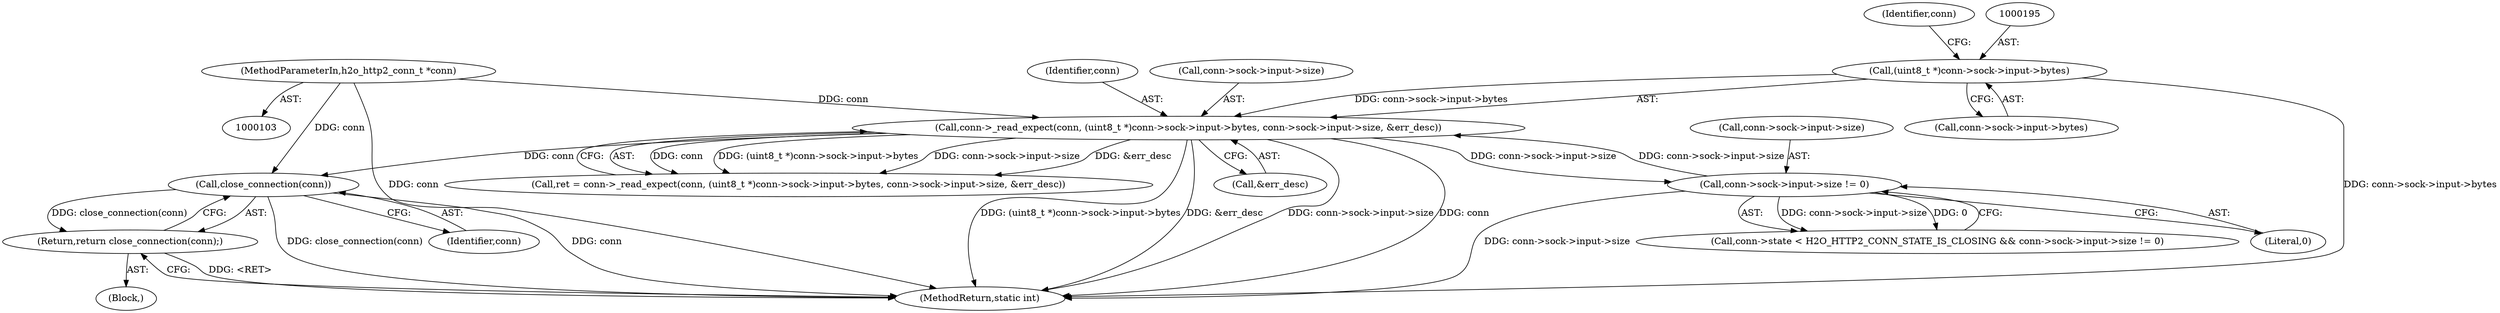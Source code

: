 digraph "0_h2o_1c0808d580da09fdec5a9a74ff09e103ea058dd4_1@API" {
"1000232" [label="(Call,close_connection(conn))"];
"1000192" [label="(Call,conn->_read_expect(conn, (uint8_t *)conn->sock->input->bytes, conn->sock->input->size, &err_desc))"];
"1000104" [label="(MethodParameterIn,h2o_http2_conn_t *conn)"];
"1000194" [label="(Call,(uint8_t *)conn->sock->input->bytes)"];
"1000152" [label="(Call,conn->sock->input->size != 0)"];
"1000231" [label="(Return,return close_connection(conn);)"];
"1000146" [label="(Call,conn->state < H2O_HTTP2_CONN_STATE_IS_CLOSING && conn->sock->input->size != 0)"];
"1000153" [label="(Call,conn->sock->input->size)"];
"1000206" [label="(Identifier,conn)"];
"1000192" [label="(Call,conn->_read_expect(conn, (uint8_t *)conn->sock->input->bytes, conn->sock->input->size, &err_desc))"];
"1000104" [label="(MethodParameterIn,h2o_http2_conn_t *conn)"];
"1000152" [label="(Call,conn->sock->input->size != 0)"];
"1000231" [label="(Return,return close_connection(conn);)"];
"1000196" [label="(Call,conn->sock->input->bytes)"];
"1000210" [label="(Call,&err_desc)"];
"1000160" [label="(Literal,0)"];
"1000190" [label="(Call,ret = conn->_read_expect(conn, (uint8_t *)conn->sock->input->bytes, conn->sock->input->size, &err_desc))"];
"1000267" [label="(MethodReturn,static int)"];
"1000193" [label="(Identifier,conn)"];
"1000232" [label="(Call,close_connection(conn))"];
"1000233" [label="(Identifier,conn)"];
"1000203" [label="(Call,conn->sock->input->size)"];
"1000223" [label="(Block,)"];
"1000194" [label="(Call,(uint8_t *)conn->sock->input->bytes)"];
"1000232" -> "1000231"  [label="AST: "];
"1000232" -> "1000233"  [label="CFG: "];
"1000233" -> "1000232"  [label="AST: "];
"1000231" -> "1000232"  [label="CFG: "];
"1000232" -> "1000267"  [label="DDG: close_connection(conn)"];
"1000232" -> "1000267"  [label="DDG: conn"];
"1000232" -> "1000231"  [label="DDG: close_connection(conn)"];
"1000192" -> "1000232"  [label="DDG: conn"];
"1000104" -> "1000232"  [label="DDG: conn"];
"1000192" -> "1000190"  [label="AST: "];
"1000192" -> "1000210"  [label="CFG: "];
"1000193" -> "1000192"  [label="AST: "];
"1000194" -> "1000192"  [label="AST: "];
"1000203" -> "1000192"  [label="AST: "];
"1000210" -> "1000192"  [label="AST: "];
"1000190" -> "1000192"  [label="CFG: "];
"1000192" -> "1000267"  [label="DDG: (uint8_t *)conn->sock->input->bytes"];
"1000192" -> "1000267"  [label="DDG: &err_desc"];
"1000192" -> "1000267"  [label="DDG: conn->sock->input->size"];
"1000192" -> "1000267"  [label="DDG: conn"];
"1000192" -> "1000152"  [label="DDG: conn->sock->input->size"];
"1000192" -> "1000190"  [label="DDG: conn"];
"1000192" -> "1000190"  [label="DDG: (uint8_t *)conn->sock->input->bytes"];
"1000192" -> "1000190"  [label="DDG: conn->sock->input->size"];
"1000192" -> "1000190"  [label="DDG: &err_desc"];
"1000104" -> "1000192"  [label="DDG: conn"];
"1000194" -> "1000192"  [label="DDG: conn->sock->input->bytes"];
"1000152" -> "1000192"  [label="DDG: conn->sock->input->size"];
"1000104" -> "1000103"  [label="AST: "];
"1000104" -> "1000267"  [label="DDG: conn"];
"1000194" -> "1000196"  [label="CFG: "];
"1000195" -> "1000194"  [label="AST: "];
"1000196" -> "1000194"  [label="AST: "];
"1000206" -> "1000194"  [label="CFG: "];
"1000194" -> "1000267"  [label="DDG: conn->sock->input->bytes"];
"1000152" -> "1000146"  [label="AST: "];
"1000152" -> "1000160"  [label="CFG: "];
"1000153" -> "1000152"  [label="AST: "];
"1000160" -> "1000152"  [label="AST: "];
"1000146" -> "1000152"  [label="CFG: "];
"1000152" -> "1000267"  [label="DDG: conn->sock->input->size"];
"1000152" -> "1000146"  [label="DDG: conn->sock->input->size"];
"1000152" -> "1000146"  [label="DDG: 0"];
"1000231" -> "1000223"  [label="AST: "];
"1000267" -> "1000231"  [label="CFG: "];
"1000231" -> "1000267"  [label="DDG: <RET>"];
}
